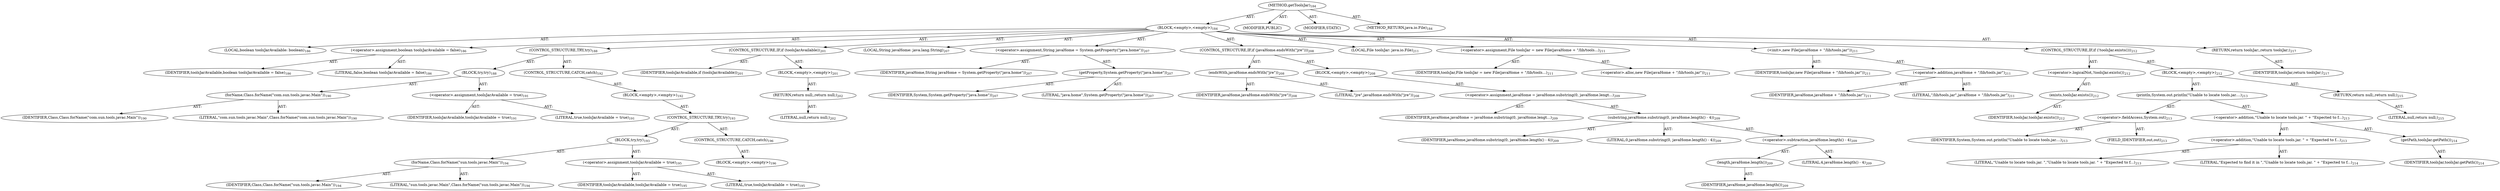 digraph "getToolsJar" {  
"111669149700" [label = <(METHOD,getToolsJar)<SUB>184</SUB>> ]
"25769803797" [label = <(BLOCK,&lt;empty&gt;,&lt;empty&gt;)<SUB>184</SUB>> ]
"94489280530" [label = <(LOCAL,boolean toolsJarAvailable: boolean)<SUB>186</SUB>> ]
"30064771168" [label = <(&lt;operator&gt;.assignment,boolean toolsJarAvailable = false)<SUB>186</SUB>> ]
"68719476828" [label = <(IDENTIFIER,toolsJarAvailable,boolean toolsJarAvailable = false)<SUB>186</SUB>> ]
"90194313244" [label = <(LITERAL,false,boolean toolsJarAvailable = false)<SUB>186</SUB>> ]
"47244640270" [label = <(CONTROL_STRUCTURE,TRY,try)<SUB>188</SUB>> ]
"25769803798" [label = <(BLOCK,try,try)<SUB>188</SUB>> ]
"30064771169" [label = <(forName,Class.forName(&quot;com.sun.tools.javac.Main&quot;))<SUB>190</SUB>> ]
"68719476829" [label = <(IDENTIFIER,Class,Class.forName(&quot;com.sun.tools.javac.Main&quot;))<SUB>190</SUB>> ]
"90194313245" [label = <(LITERAL,&quot;com.sun.tools.javac.Main&quot;,Class.forName(&quot;com.sun.tools.javac.Main&quot;))<SUB>190</SUB>> ]
"30064771170" [label = <(&lt;operator&gt;.assignment,toolsJarAvailable = true)<SUB>191</SUB>> ]
"68719476830" [label = <(IDENTIFIER,toolsJarAvailable,toolsJarAvailable = true)<SUB>191</SUB>> ]
"90194313246" [label = <(LITERAL,true,toolsJarAvailable = true)<SUB>191</SUB>> ]
"47244640271" [label = <(CONTROL_STRUCTURE,CATCH,catch)<SUB>192</SUB>> ]
"25769803799" [label = <(BLOCK,&lt;empty&gt;,&lt;empty&gt;)<SUB>192</SUB>> ]
"47244640272" [label = <(CONTROL_STRUCTURE,TRY,try)<SUB>193</SUB>> ]
"25769803800" [label = <(BLOCK,try,try)<SUB>193</SUB>> ]
"30064771171" [label = <(forName,Class.forName(&quot;sun.tools.javac.Main&quot;))<SUB>194</SUB>> ]
"68719476831" [label = <(IDENTIFIER,Class,Class.forName(&quot;sun.tools.javac.Main&quot;))<SUB>194</SUB>> ]
"90194313247" [label = <(LITERAL,&quot;sun.tools.javac.Main&quot;,Class.forName(&quot;sun.tools.javac.Main&quot;))<SUB>194</SUB>> ]
"30064771172" [label = <(&lt;operator&gt;.assignment,toolsJarAvailable = true)<SUB>195</SUB>> ]
"68719476832" [label = <(IDENTIFIER,toolsJarAvailable,toolsJarAvailable = true)<SUB>195</SUB>> ]
"90194313248" [label = <(LITERAL,true,toolsJarAvailable = true)<SUB>195</SUB>> ]
"47244640273" [label = <(CONTROL_STRUCTURE,CATCH,catch)<SUB>196</SUB>> ]
"25769803801" [label = <(BLOCK,&lt;empty&gt;,&lt;empty&gt;)<SUB>196</SUB>> ]
"47244640274" [label = <(CONTROL_STRUCTURE,IF,if (toolsJarAvailable))<SUB>201</SUB>> ]
"68719476833" [label = <(IDENTIFIER,toolsJarAvailable,if (toolsJarAvailable))<SUB>201</SUB>> ]
"25769803802" [label = <(BLOCK,&lt;empty&gt;,&lt;empty&gt;)<SUB>201</SUB>> ]
"146028888069" [label = <(RETURN,return null;,return null;)<SUB>202</SUB>> ]
"90194313249" [label = <(LITERAL,null,return null;)<SUB>202</SUB>> ]
"94489280531" [label = <(LOCAL,String javaHome: java.lang.String)<SUB>207</SUB>> ]
"30064771173" [label = <(&lt;operator&gt;.assignment,String javaHome = System.getProperty(&quot;java.home&quot;))<SUB>207</SUB>> ]
"68719476834" [label = <(IDENTIFIER,javaHome,String javaHome = System.getProperty(&quot;java.home&quot;))<SUB>207</SUB>> ]
"30064771174" [label = <(getProperty,System.getProperty(&quot;java.home&quot;))<SUB>207</SUB>> ]
"68719476835" [label = <(IDENTIFIER,System,System.getProperty(&quot;java.home&quot;))<SUB>207</SUB>> ]
"90194313250" [label = <(LITERAL,&quot;java.home&quot;,System.getProperty(&quot;java.home&quot;))<SUB>207</SUB>> ]
"47244640275" [label = <(CONTROL_STRUCTURE,IF,if (javaHome.endsWith(&quot;jre&quot;)))<SUB>208</SUB>> ]
"30064771175" [label = <(endsWith,javaHome.endsWith(&quot;jre&quot;))<SUB>208</SUB>> ]
"68719476836" [label = <(IDENTIFIER,javaHome,javaHome.endsWith(&quot;jre&quot;))<SUB>208</SUB>> ]
"90194313251" [label = <(LITERAL,&quot;jre&quot;,javaHome.endsWith(&quot;jre&quot;))<SUB>208</SUB>> ]
"25769803803" [label = <(BLOCK,&lt;empty&gt;,&lt;empty&gt;)<SUB>208</SUB>> ]
"30064771176" [label = <(&lt;operator&gt;.assignment,javaHome = javaHome.substring(0, javaHome.lengt...)<SUB>209</SUB>> ]
"68719476837" [label = <(IDENTIFIER,javaHome,javaHome = javaHome.substring(0, javaHome.lengt...)<SUB>209</SUB>> ]
"30064771177" [label = <(substring,javaHome.substring(0, javaHome.length() - 4))<SUB>209</SUB>> ]
"68719476838" [label = <(IDENTIFIER,javaHome,javaHome.substring(0, javaHome.length() - 4))<SUB>209</SUB>> ]
"90194313252" [label = <(LITERAL,0,javaHome.substring(0, javaHome.length() - 4))<SUB>209</SUB>> ]
"30064771178" [label = <(&lt;operator&gt;.subtraction,javaHome.length() - 4)<SUB>209</SUB>> ]
"30064771179" [label = <(length,javaHome.length())<SUB>209</SUB>> ]
"68719476839" [label = <(IDENTIFIER,javaHome,javaHome.length())<SUB>209</SUB>> ]
"90194313253" [label = <(LITERAL,4,javaHome.length() - 4)<SUB>209</SUB>> ]
"94489280532" [label = <(LOCAL,File toolsJar: java.io.File)<SUB>211</SUB>> ]
"30064771180" [label = <(&lt;operator&gt;.assignment,File toolsJar = new File(javaHome + &quot;/lib/tools...)<SUB>211</SUB>> ]
"68719476840" [label = <(IDENTIFIER,toolsJar,File toolsJar = new File(javaHome + &quot;/lib/tools...)<SUB>211</SUB>> ]
"30064771181" [label = <(&lt;operator&gt;.alloc,new File(javaHome + &quot;/lib/tools.jar&quot;))<SUB>211</SUB>> ]
"30064771182" [label = <(&lt;init&gt;,new File(javaHome + &quot;/lib/tools.jar&quot;))<SUB>211</SUB>> ]
"68719476841" [label = <(IDENTIFIER,toolsJar,new File(javaHome + &quot;/lib/tools.jar&quot;))<SUB>211</SUB>> ]
"30064771183" [label = <(&lt;operator&gt;.addition,javaHome + &quot;/lib/tools.jar&quot;)<SUB>211</SUB>> ]
"68719476842" [label = <(IDENTIFIER,javaHome,javaHome + &quot;/lib/tools.jar&quot;)<SUB>211</SUB>> ]
"90194313254" [label = <(LITERAL,&quot;/lib/tools.jar&quot;,javaHome + &quot;/lib/tools.jar&quot;)<SUB>211</SUB>> ]
"47244640276" [label = <(CONTROL_STRUCTURE,IF,if (!toolsJar.exists()))<SUB>212</SUB>> ]
"30064771184" [label = <(&lt;operator&gt;.logicalNot,!toolsJar.exists())<SUB>212</SUB>> ]
"30064771185" [label = <(exists,toolsJar.exists())<SUB>212</SUB>> ]
"68719476843" [label = <(IDENTIFIER,toolsJar,toolsJar.exists())<SUB>212</SUB>> ]
"25769803804" [label = <(BLOCK,&lt;empty&gt;,&lt;empty&gt;)<SUB>212</SUB>> ]
"30064771186" [label = <(println,System.out.println(&quot;Unable to locate tools.jar....)<SUB>213</SUB>> ]
"30064771187" [label = <(&lt;operator&gt;.fieldAccess,System.out)<SUB>213</SUB>> ]
"68719476844" [label = <(IDENTIFIER,System,System.out.println(&quot;Unable to locate tools.jar....)<SUB>213</SUB>> ]
"55834574854" [label = <(FIELD_IDENTIFIER,out,out)<SUB>213</SUB>> ]
"30064771188" [label = <(&lt;operator&gt;.addition,&quot;Unable to locate tools.jar. &quot; + &quot;Expected to f...)<SUB>213</SUB>> ]
"30064771189" [label = <(&lt;operator&gt;.addition,&quot;Unable to locate tools.jar. &quot; + &quot;Expected to f...)<SUB>213</SUB>> ]
"90194313255" [label = <(LITERAL,&quot;Unable to locate tools.jar. &quot;,&quot;Unable to locate tools.jar. &quot; + &quot;Expected to f...)<SUB>213</SUB>> ]
"90194313256" [label = <(LITERAL,&quot;Expected to find it in &quot;,&quot;Unable to locate tools.jar. &quot; + &quot;Expected to f...)<SUB>214</SUB>> ]
"30064771190" [label = <(getPath,toolsJar.getPath())<SUB>214</SUB>> ]
"68719476845" [label = <(IDENTIFIER,toolsJar,toolsJar.getPath())<SUB>214</SUB>> ]
"146028888070" [label = <(RETURN,return null;,return null;)<SUB>215</SUB>> ]
"90194313257" [label = <(LITERAL,null,return null;)<SUB>215</SUB>> ]
"146028888071" [label = <(RETURN,return toolsJar;,return toolsJar;)<SUB>217</SUB>> ]
"68719476846" [label = <(IDENTIFIER,toolsJar,return toolsJar;)<SUB>217</SUB>> ]
"133143986184" [label = <(MODIFIER,PUBLIC)> ]
"133143986185" [label = <(MODIFIER,STATIC)> ]
"128849018884" [label = <(METHOD_RETURN,java.io.File)<SUB>184</SUB>> ]
  "111669149700" -> "25769803797"  [ label = "AST: "] 
  "111669149700" -> "133143986184"  [ label = "AST: "] 
  "111669149700" -> "133143986185"  [ label = "AST: "] 
  "111669149700" -> "128849018884"  [ label = "AST: "] 
  "25769803797" -> "94489280530"  [ label = "AST: "] 
  "25769803797" -> "30064771168"  [ label = "AST: "] 
  "25769803797" -> "47244640270"  [ label = "AST: "] 
  "25769803797" -> "47244640274"  [ label = "AST: "] 
  "25769803797" -> "94489280531"  [ label = "AST: "] 
  "25769803797" -> "30064771173"  [ label = "AST: "] 
  "25769803797" -> "47244640275"  [ label = "AST: "] 
  "25769803797" -> "94489280532"  [ label = "AST: "] 
  "25769803797" -> "30064771180"  [ label = "AST: "] 
  "25769803797" -> "30064771182"  [ label = "AST: "] 
  "25769803797" -> "47244640276"  [ label = "AST: "] 
  "25769803797" -> "146028888071"  [ label = "AST: "] 
  "30064771168" -> "68719476828"  [ label = "AST: "] 
  "30064771168" -> "90194313244"  [ label = "AST: "] 
  "47244640270" -> "25769803798"  [ label = "AST: "] 
  "47244640270" -> "47244640271"  [ label = "AST: "] 
  "25769803798" -> "30064771169"  [ label = "AST: "] 
  "25769803798" -> "30064771170"  [ label = "AST: "] 
  "30064771169" -> "68719476829"  [ label = "AST: "] 
  "30064771169" -> "90194313245"  [ label = "AST: "] 
  "30064771170" -> "68719476830"  [ label = "AST: "] 
  "30064771170" -> "90194313246"  [ label = "AST: "] 
  "47244640271" -> "25769803799"  [ label = "AST: "] 
  "25769803799" -> "47244640272"  [ label = "AST: "] 
  "47244640272" -> "25769803800"  [ label = "AST: "] 
  "47244640272" -> "47244640273"  [ label = "AST: "] 
  "25769803800" -> "30064771171"  [ label = "AST: "] 
  "25769803800" -> "30064771172"  [ label = "AST: "] 
  "30064771171" -> "68719476831"  [ label = "AST: "] 
  "30064771171" -> "90194313247"  [ label = "AST: "] 
  "30064771172" -> "68719476832"  [ label = "AST: "] 
  "30064771172" -> "90194313248"  [ label = "AST: "] 
  "47244640273" -> "25769803801"  [ label = "AST: "] 
  "47244640274" -> "68719476833"  [ label = "AST: "] 
  "47244640274" -> "25769803802"  [ label = "AST: "] 
  "25769803802" -> "146028888069"  [ label = "AST: "] 
  "146028888069" -> "90194313249"  [ label = "AST: "] 
  "30064771173" -> "68719476834"  [ label = "AST: "] 
  "30064771173" -> "30064771174"  [ label = "AST: "] 
  "30064771174" -> "68719476835"  [ label = "AST: "] 
  "30064771174" -> "90194313250"  [ label = "AST: "] 
  "47244640275" -> "30064771175"  [ label = "AST: "] 
  "47244640275" -> "25769803803"  [ label = "AST: "] 
  "30064771175" -> "68719476836"  [ label = "AST: "] 
  "30064771175" -> "90194313251"  [ label = "AST: "] 
  "25769803803" -> "30064771176"  [ label = "AST: "] 
  "30064771176" -> "68719476837"  [ label = "AST: "] 
  "30064771176" -> "30064771177"  [ label = "AST: "] 
  "30064771177" -> "68719476838"  [ label = "AST: "] 
  "30064771177" -> "90194313252"  [ label = "AST: "] 
  "30064771177" -> "30064771178"  [ label = "AST: "] 
  "30064771178" -> "30064771179"  [ label = "AST: "] 
  "30064771178" -> "90194313253"  [ label = "AST: "] 
  "30064771179" -> "68719476839"  [ label = "AST: "] 
  "30064771180" -> "68719476840"  [ label = "AST: "] 
  "30064771180" -> "30064771181"  [ label = "AST: "] 
  "30064771182" -> "68719476841"  [ label = "AST: "] 
  "30064771182" -> "30064771183"  [ label = "AST: "] 
  "30064771183" -> "68719476842"  [ label = "AST: "] 
  "30064771183" -> "90194313254"  [ label = "AST: "] 
  "47244640276" -> "30064771184"  [ label = "AST: "] 
  "47244640276" -> "25769803804"  [ label = "AST: "] 
  "30064771184" -> "30064771185"  [ label = "AST: "] 
  "30064771185" -> "68719476843"  [ label = "AST: "] 
  "25769803804" -> "30064771186"  [ label = "AST: "] 
  "25769803804" -> "146028888070"  [ label = "AST: "] 
  "30064771186" -> "30064771187"  [ label = "AST: "] 
  "30064771186" -> "30064771188"  [ label = "AST: "] 
  "30064771187" -> "68719476844"  [ label = "AST: "] 
  "30064771187" -> "55834574854"  [ label = "AST: "] 
  "30064771188" -> "30064771189"  [ label = "AST: "] 
  "30064771188" -> "30064771190"  [ label = "AST: "] 
  "30064771189" -> "90194313255"  [ label = "AST: "] 
  "30064771189" -> "90194313256"  [ label = "AST: "] 
  "30064771190" -> "68719476845"  [ label = "AST: "] 
  "146028888070" -> "90194313257"  [ label = "AST: "] 
  "146028888071" -> "68719476846"  [ label = "AST: "] 
}
